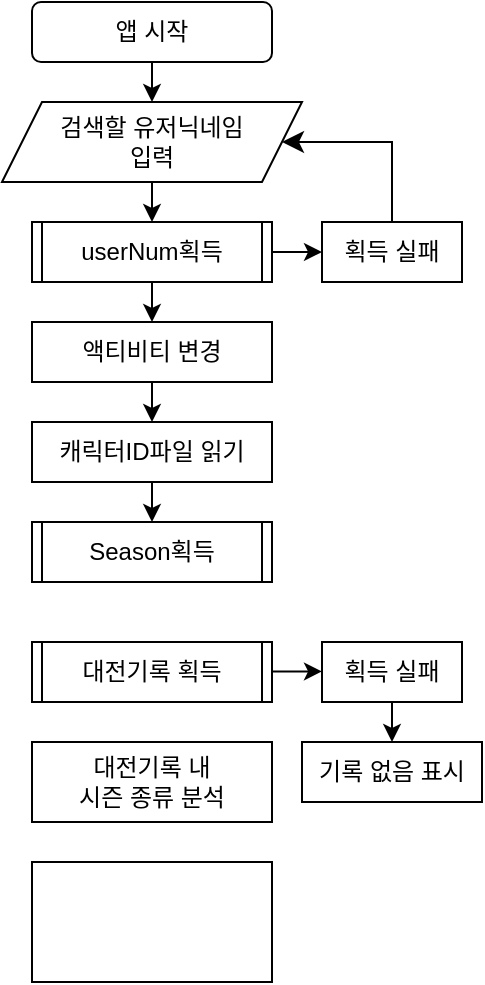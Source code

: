 <mxfile version="22.1.5" type="device">
  <diagram id="C5RBs43oDa-KdzZeNtuy" name="Page-1">
    <mxGraphModel dx="338" dy="427" grid="1" gridSize="10" guides="1" tooltips="1" connect="1" arrows="1" fold="1" page="1" pageScale="1" pageWidth="827" pageHeight="1169" math="0" shadow="0">
      <root>
        <mxCell id="WIyWlLk6GJQsqaUBKTNV-0" />
        <mxCell id="WIyWlLk6GJQsqaUBKTNV-1" parent="WIyWlLk6GJQsqaUBKTNV-0" />
        <mxCell id="aSMEuYKGJIIvohGa_hnl-0" value="앱 시작" style="rounded=1;whiteSpace=wrap;html=1;" vertex="1" parent="WIyWlLk6GJQsqaUBKTNV-1">
          <mxGeometry x="25" y="10" width="120" height="30" as="geometry" />
        </mxCell>
        <mxCell id="aSMEuYKGJIIvohGa_hnl-1" value="검색할 유저닉네임&lt;br&gt;입력" style="shape=parallelogram;perimeter=parallelogramPerimeter;whiteSpace=wrap;html=1;fixedSize=1;" vertex="1" parent="WIyWlLk6GJQsqaUBKTNV-1">
          <mxGeometry x="10" y="60" width="150" height="40" as="geometry" />
        </mxCell>
        <mxCell id="aSMEuYKGJIIvohGa_hnl-3" value="" style="endArrow=classic;html=1;rounded=0;exitX=0.5;exitY=1;exitDx=0;exitDy=0;entryX=0.5;entryY=0;entryDx=0;entryDy=0;" edge="1" parent="WIyWlLk6GJQsqaUBKTNV-1" source="aSMEuYKGJIIvohGa_hnl-0" target="aSMEuYKGJIIvohGa_hnl-1">
          <mxGeometry width="50" height="50" relative="1" as="geometry">
            <mxPoint x="290" y="190" as="sourcePoint" />
            <mxPoint x="340" y="140" as="targetPoint" />
          </mxGeometry>
        </mxCell>
        <mxCell id="aSMEuYKGJIIvohGa_hnl-4" value="액티비티 변경" style="rounded=0;whiteSpace=wrap;html=1;" vertex="1" parent="WIyWlLk6GJQsqaUBKTNV-1">
          <mxGeometry x="25" y="170" width="120" height="30" as="geometry" />
        </mxCell>
        <mxCell id="aSMEuYKGJIIvohGa_hnl-5" value="" style="endArrow=classic;html=1;rounded=0;exitX=0.5;exitY=1;exitDx=0;exitDy=0;entryX=0.5;entryY=0;entryDx=0;entryDy=0;" edge="1" parent="WIyWlLk6GJQsqaUBKTNV-1" source="aSMEuYKGJIIvohGa_hnl-1" target="aSMEuYKGJIIvohGa_hnl-6">
          <mxGeometry width="50" height="50" relative="1" as="geometry">
            <mxPoint x="290" y="190" as="sourcePoint" />
            <mxPoint x="340" y="140" as="targetPoint" />
          </mxGeometry>
        </mxCell>
        <mxCell id="aSMEuYKGJIIvohGa_hnl-6" value="userNum획득" style="shape=process;whiteSpace=wrap;html=1;backgroundOutline=1;size=0.042;" vertex="1" parent="WIyWlLk6GJQsqaUBKTNV-1">
          <mxGeometry x="25" y="120" width="120" height="30" as="geometry" />
        </mxCell>
        <mxCell id="aSMEuYKGJIIvohGa_hnl-7" value="" style="endArrow=classic;html=1;rounded=0;exitX=0.5;exitY=1;exitDx=0;exitDy=0;entryX=0.5;entryY=0;entryDx=0;entryDy=0;" edge="1" parent="WIyWlLk6GJQsqaUBKTNV-1" source="aSMEuYKGJIIvohGa_hnl-6" target="aSMEuYKGJIIvohGa_hnl-4">
          <mxGeometry width="50" height="50" relative="1" as="geometry">
            <mxPoint x="80" y="210" as="sourcePoint" />
            <mxPoint x="130" y="160" as="targetPoint" />
          </mxGeometry>
        </mxCell>
        <mxCell id="aSMEuYKGJIIvohGa_hnl-8" value="획득 실패" style="rounded=0;whiteSpace=wrap;html=1;" vertex="1" parent="WIyWlLk6GJQsqaUBKTNV-1">
          <mxGeometry x="170" y="120" width="70" height="30" as="geometry" />
        </mxCell>
        <mxCell id="aSMEuYKGJIIvohGa_hnl-9" value="" style="endArrow=classic;html=1;rounded=0;entryX=0;entryY=0.5;entryDx=0;entryDy=0;exitX=1;exitY=0.5;exitDx=0;exitDy=0;" edge="1" parent="WIyWlLk6GJQsqaUBKTNV-1" source="aSMEuYKGJIIvohGa_hnl-6" target="aSMEuYKGJIIvohGa_hnl-8">
          <mxGeometry width="50" height="50" relative="1" as="geometry">
            <mxPoint x="110" y="230" as="sourcePoint" />
            <mxPoint x="160" y="180" as="targetPoint" />
          </mxGeometry>
        </mxCell>
        <mxCell id="aSMEuYKGJIIvohGa_hnl-12" value="" style="edgeStyle=segmentEdgeStyle;endArrow=classic;html=1;curved=0;rounded=0;endSize=8;startSize=8;entryX=1;entryY=0.5;entryDx=0;entryDy=0;exitX=0.5;exitY=0;exitDx=0;exitDy=0;" edge="1" parent="WIyWlLk6GJQsqaUBKTNV-1" source="aSMEuYKGJIIvohGa_hnl-8" target="aSMEuYKGJIIvohGa_hnl-1">
          <mxGeometry width="50" height="50" relative="1" as="geometry">
            <mxPoint x="160" y="120" as="sourcePoint" />
            <mxPoint x="210" y="70" as="targetPoint" />
            <Array as="points">
              <mxPoint x="205" y="80" />
            </Array>
          </mxGeometry>
        </mxCell>
        <mxCell id="aSMEuYKGJIIvohGa_hnl-13" value="캐릭터ID파일 읽기" style="rounded=0;whiteSpace=wrap;html=1;" vertex="1" parent="WIyWlLk6GJQsqaUBKTNV-1">
          <mxGeometry x="25" y="220" width="120" height="30" as="geometry" />
        </mxCell>
        <mxCell id="aSMEuYKGJIIvohGa_hnl-14" value="" style="endArrow=classic;html=1;rounded=0;exitX=0.5;exitY=1;exitDx=0;exitDy=0;" edge="1" parent="WIyWlLk6GJQsqaUBKTNV-1" source="aSMEuYKGJIIvohGa_hnl-4" target="aSMEuYKGJIIvohGa_hnl-13">
          <mxGeometry width="50" height="50" relative="1" as="geometry">
            <mxPoint x="100" y="250" as="sourcePoint" />
            <mxPoint x="150" y="200" as="targetPoint" />
          </mxGeometry>
        </mxCell>
        <mxCell id="aSMEuYKGJIIvohGa_hnl-15" value="Season획득" style="shape=process;whiteSpace=wrap;html=1;backgroundOutline=1;size=0.042;" vertex="1" parent="WIyWlLk6GJQsqaUBKTNV-1">
          <mxGeometry x="25" y="270" width="120" height="30" as="geometry" />
        </mxCell>
        <mxCell id="aSMEuYKGJIIvohGa_hnl-16" value="" style="endArrow=classic;html=1;rounded=0;exitX=0.5;exitY=1;exitDx=0;exitDy=0;entryX=0.5;entryY=0;entryDx=0;entryDy=0;" edge="1" parent="WIyWlLk6GJQsqaUBKTNV-1" source="aSMEuYKGJIIvohGa_hnl-13" target="aSMEuYKGJIIvohGa_hnl-15">
          <mxGeometry width="50" height="50" relative="1" as="geometry">
            <mxPoint x="100" y="250" as="sourcePoint" />
            <mxPoint x="150" y="200" as="targetPoint" />
          </mxGeometry>
        </mxCell>
        <mxCell id="aSMEuYKGJIIvohGa_hnl-17" value="대전기록 획득" style="shape=process;whiteSpace=wrap;html=1;backgroundOutline=1;size=0.042;" vertex="1" parent="WIyWlLk6GJQsqaUBKTNV-1">
          <mxGeometry x="25" y="330" width="120" height="30" as="geometry" />
        </mxCell>
        <mxCell id="aSMEuYKGJIIvohGa_hnl-18" value="획득 실패" style="rounded=0;whiteSpace=wrap;html=1;" vertex="1" parent="WIyWlLk6GJQsqaUBKTNV-1">
          <mxGeometry x="170" y="330" width="70" height="30" as="geometry" />
        </mxCell>
        <mxCell id="aSMEuYKGJIIvohGa_hnl-19" value="" style="endArrow=classic;html=1;rounded=0;entryX=0;entryY=0.5;entryDx=0;entryDy=0;exitX=1;exitY=0.5;exitDx=0;exitDy=0;" edge="1" parent="WIyWlLk6GJQsqaUBKTNV-1">
          <mxGeometry width="50" height="50" relative="1" as="geometry">
            <mxPoint x="145" y="344.71" as="sourcePoint" />
            <mxPoint x="170" y="344.71" as="targetPoint" />
          </mxGeometry>
        </mxCell>
        <mxCell id="aSMEuYKGJIIvohGa_hnl-20" value="기록 없음 표시" style="rounded=0;whiteSpace=wrap;html=1;" vertex="1" parent="WIyWlLk6GJQsqaUBKTNV-1">
          <mxGeometry x="160" y="380" width="90" height="30" as="geometry" />
        </mxCell>
        <mxCell id="aSMEuYKGJIIvohGa_hnl-21" value="" style="endArrow=classic;html=1;rounded=0;entryX=0.5;entryY=0;entryDx=0;entryDy=0;exitX=0.5;exitY=1;exitDx=0;exitDy=0;" edge="1" parent="WIyWlLk6GJQsqaUBKTNV-1" source="aSMEuYKGJIIvohGa_hnl-18" target="aSMEuYKGJIIvohGa_hnl-20">
          <mxGeometry width="50" height="50" relative="1" as="geometry">
            <mxPoint x="150" y="370" as="sourcePoint" />
            <mxPoint x="200" y="320" as="targetPoint" />
          </mxGeometry>
        </mxCell>
        <mxCell id="aSMEuYKGJIIvohGa_hnl-23" value="대전기록 내&lt;br&gt;시즌 종류 분석" style="rounded=0;whiteSpace=wrap;html=1;" vertex="1" parent="WIyWlLk6GJQsqaUBKTNV-1">
          <mxGeometry x="25" y="380" width="120" height="40" as="geometry" />
        </mxCell>
        <mxCell id="aSMEuYKGJIIvohGa_hnl-24" value="" style="rounded=0;whiteSpace=wrap;html=1;" vertex="1" parent="WIyWlLk6GJQsqaUBKTNV-1">
          <mxGeometry x="25" y="440" width="120" height="60" as="geometry" />
        </mxCell>
      </root>
    </mxGraphModel>
  </diagram>
</mxfile>
